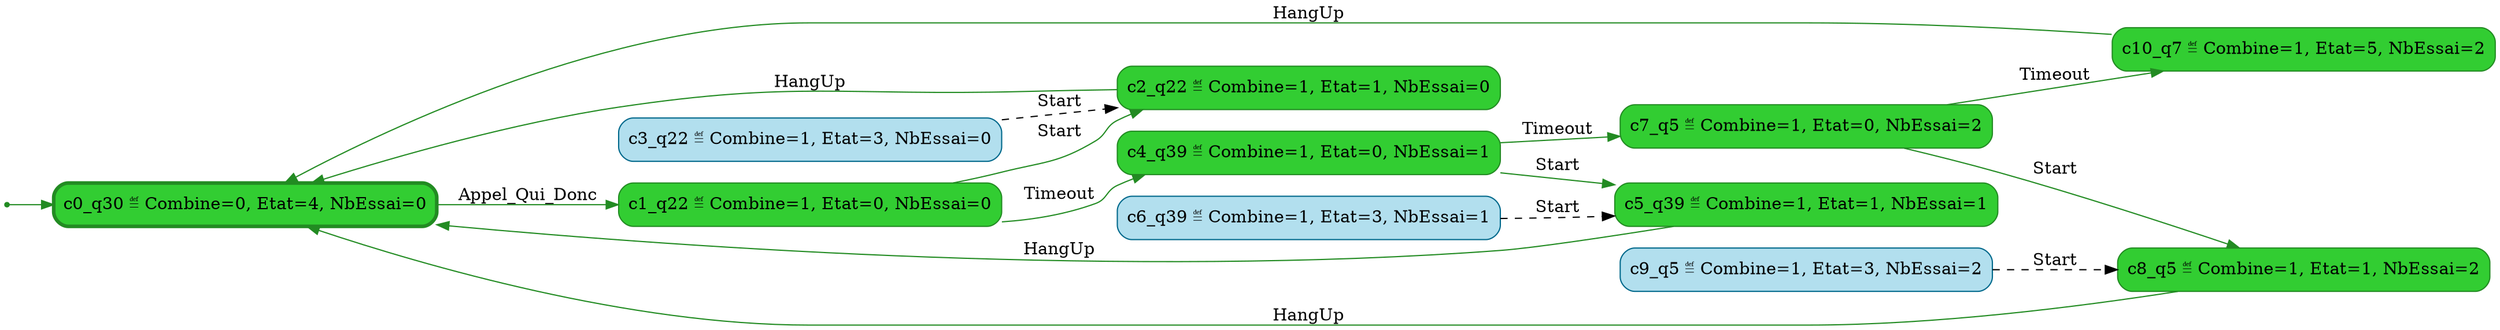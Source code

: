 digraph g {

	rankdir="LR"

	__invisible__[shape="point", color="forestgreen"]
	c0_q30[label="c0_q30 ≝ Combine=0, Etat=4, NbEssai=0", shape="box", style="rounded, filled", color="forestgreen", fillcolor="limegreen", penwidth=3] // Initial
	c1_q22[label="c1_q22 ≝ Combine=1, Etat=0, NbEssai=0", shape="box", style="rounded, filled", color="forestgreen", fillcolor="limegreen"]
	c2_q22[label="c2_q22 ≝ Combine=1, Etat=1, NbEssai=0", shape="box", style="rounded, filled", color="forestgreen", fillcolor="limegreen"]
	c4_q39[label="c4_q39 ≝ Combine=1, Etat=0, NbEssai=1", shape="box", style="rounded, filled", color="forestgreen", fillcolor="limegreen"]
	c5_q39[label="c5_q39 ≝ Combine=1, Etat=1, NbEssai=1", shape="box", style="rounded, filled", color="forestgreen", fillcolor="limegreen"]
	c7_q5[label="c7_q5 ≝ Combine=1, Etat=0, NbEssai=2", shape="box", style="rounded, filled", color="forestgreen", fillcolor="limegreen"]
	c8_q5[label="c8_q5 ≝ Combine=1, Etat=1, NbEssai=2", shape="box", style="rounded, filled", color="forestgreen", fillcolor="limegreen"]
	c10_q7[label="c10_q7 ≝ Combine=1, Etat=5, NbEssai=2", shape="box", style="rounded, filled", color="forestgreen", fillcolor="limegreen"]
	c3_q22[label="c3_q22 ≝ Combine=1, Etat=3, NbEssai=0", shape="box", style="rounded, filled", color="deepskyblue4", fillcolor="lightblue2"]
	c6_q39[label="c6_q39 ≝ Combine=1, Etat=3, NbEssai=1", shape="box", style="rounded, filled", color="deepskyblue4", fillcolor="lightblue2"]
	c9_q5[label="c9_q5 ≝ Combine=1, Etat=3, NbEssai=2", shape="box", style="rounded, filled", color="deepskyblue4", fillcolor="lightblue2"]

	__invisible__ -> c0_q30[color="forestgreen"]
	c0_q30 -> c1_q22[label="Appel_Qui_Donc", color="forestgreen"]
	c1_q22 -> c2_q22[label="Start", color="forestgreen"]
	c2_q22 -> c0_q30[label="HangUp", color="forestgreen"]
	c1_q22 -> c4_q39[label="Timeout", color="forestgreen"]
	c4_q39 -> c5_q39[label="Start", color="forestgreen"]
	c5_q39 -> c0_q30[label="HangUp", color="forestgreen"]
	c4_q39 -> c7_q5[label="Timeout", color="forestgreen"]
	c7_q5 -> c8_q5[label="Start", color="forestgreen"]
	c8_q5 -> c0_q30[label="HangUp", color="forestgreen"]
	c7_q5 -> c10_q7[label="Timeout", color="forestgreen"]
	c10_q7 -> c0_q30[label="HangUp", color="forestgreen"]
	c3_q22 -> c2_q22[label="Start", color="black", style="dashed"]
	c6_q39 -> c5_q39[label="Start", color="black", style="dashed"]
	c9_q5 -> c8_q5[label="Start", color="black", style="dashed"]

}
